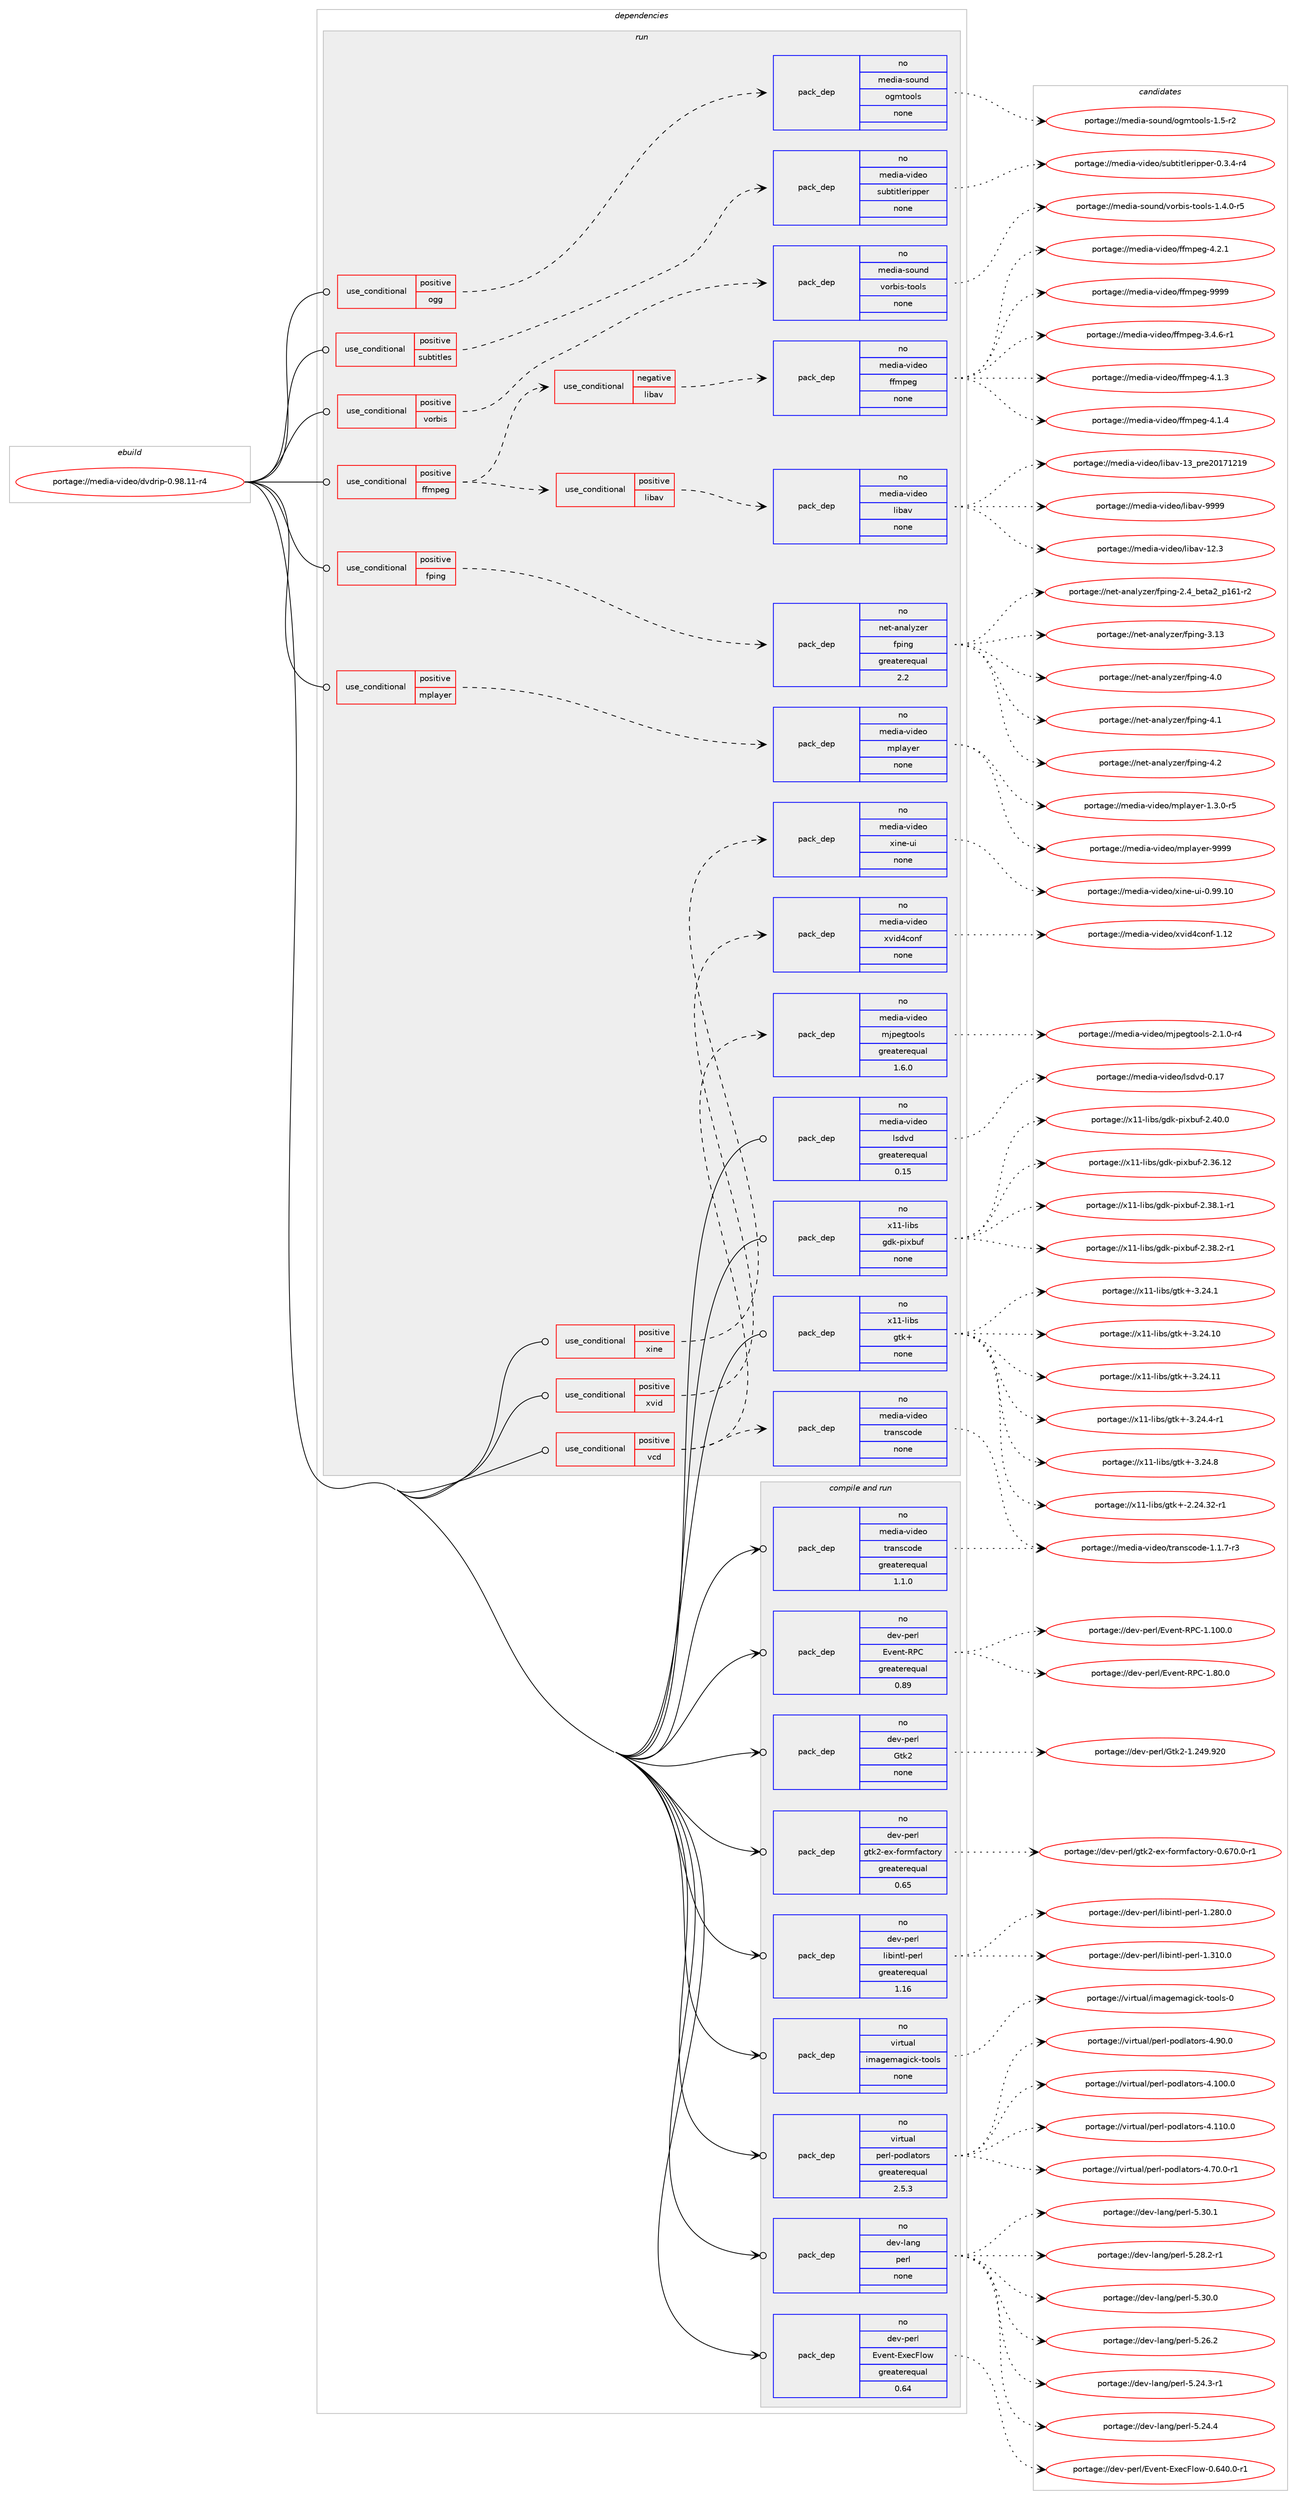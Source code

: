 digraph prolog {

# *************
# Graph options
# *************

newrank=true;
concentrate=true;
compound=true;
graph [rankdir=LR,fontname=Helvetica,fontsize=10,ranksep=1.5];#, ranksep=2.5, nodesep=0.2];
edge  [arrowhead=vee];
node  [fontname=Helvetica,fontsize=10];

# **********
# The ebuild
# **********

subgraph cluster_leftcol {
color=gray;
rank=same;
label=<<i>ebuild</i>>;
id [label="portage://media-video/dvdrip-0.98.11-r4", color=red, width=4, href="../media-video/dvdrip-0.98.11-r4.svg"];
}

# ****************
# The dependencies
# ****************

subgraph cluster_midcol {
color=gray;
label=<<i>dependencies</i>>;
subgraph cluster_compile {
fillcolor="#eeeeee";
style=filled;
label=<<i>compile</i>>;
}
subgraph cluster_compileandrun {
fillcolor="#eeeeee";
style=filled;
label=<<i>compile and run</i>>;
subgraph pack249360 {
dependency339188 [label=<<TABLE BORDER="0" CELLBORDER="1" CELLSPACING="0" CELLPADDING="4" WIDTH="220"><TR><TD ROWSPAN="6" CELLPADDING="30">pack_dep</TD></TR><TR><TD WIDTH="110">no</TD></TR><TR><TD>dev-lang</TD></TR><TR><TD>perl</TD></TR><TR><TD>none</TD></TR><TR><TD></TD></TR></TABLE>>, shape=none, color=blue];
}
id:e -> dependency339188:w [weight=20,style="solid",arrowhead="odotvee"];
subgraph pack249361 {
dependency339189 [label=<<TABLE BORDER="0" CELLBORDER="1" CELLSPACING="0" CELLPADDING="4" WIDTH="220"><TR><TD ROWSPAN="6" CELLPADDING="30">pack_dep</TD></TR><TR><TD WIDTH="110">no</TD></TR><TR><TD>dev-perl</TD></TR><TR><TD>Event-ExecFlow</TD></TR><TR><TD>greaterequal</TD></TR><TR><TD>0.64</TD></TR></TABLE>>, shape=none, color=blue];
}
id:e -> dependency339189:w [weight=20,style="solid",arrowhead="odotvee"];
subgraph pack249362 {
dependency339190 [label=<<TABLE BORDER="0" CELLBORDER="1" CELLSPACING="0" CELLPADDING="4" WIDTH="220"><TR><TD ROWSPAN="6" CELLPADDING="30">pack_dep</TD></TR><TR><TD WIDTH="110">no</TD></TR><TR><TD>dev-perl</TD></TR><TR><TD>Event-RPC</TD></TR><TR><TD>greaterequal</TD></TR><TR><TD>0.89</TD></TR></TABLE>>, shape=none, color=blue];
}
id:e -> dependency339190:w [weight=20,style="solid",arrowhead="odotvee"];
subgraph pack249363 {
dependency339191 [label=<<TABLE BORDER="0" CELLBORDER="1" CELLSPACING="0" CELLPADDING="4" WIDTH="220"><TR><TD ROWSPAN="6" CELLPADDING="30">pack_dep</TD></TR><TR><TD WIDTH="110">no</TD></TR><TR><TD>dev-perl</TD></TR><TR><TD>Gtk2</TD></TR><TR><TD>none</TD></TR><TR><TD></TD></TR></TABLE>>, shape=none, color=blue];
}
id:e -> dependency339191:w [weight=20,style="solid",arrowhead="odotvee"];
subgraph pack249364 {
dependency339192 [label=<<TABLE BORDER="0" CELLBORDER="1" CELLSPACING="0" CELLPADDING="4" WIDTH="220"><TR><TD ROWSPAN="6" CELLPADDING="30">pack_dep</TD></TR><TR><TD WIDTH="110">no</TD></TR><TR><TD>dev-perl</TD></TR><TR><TD>gtk2-ex-formfactory</TD></TR><TR><TD>greaterequal</TD></TR><TR><TD>0.65</TD></TR></TABLE>>, shape=none, color=blue];
}
id:e -> dependency339192:w [weight=20,style="solid",arrowhead="odotvee"];
subgraph pack249365 {
dependency339193 [label=<<TABLE BORDER="0" CELLBORDER="1" CELLSPACING="0" CELLPADDING="4" WIDTH="220"><TR><TD ROWSPAN="6" CELLPADDING="30">pack_dep</TD></TR><TR><TD WIDTH="110">no</TD></TR><TR><TD>dev-perl</TD></TR><TR><TD>libintl-perl</TD></TR><TR><TD>greaterequal</TD></TR><TR><TD>1.16</TD></TR></TABLE>>, shape=none, color=blue];
}
id:e -> dependency339193:w [weight=20,style="solid",arrowhead="odotvee"];
subgraph pack249366 {
dependency339194 [label=<<TABLE BORDER="0" CELLBORDER="1" CELLSPACING="0" CELLPADDING="4" WIDTH="220"><TR><TD ROWSPAN="6" CELLPADDING="30">pack_dep</TD></TR><TR><TD WIDTH="110">no</TD></TR><TR><TD>media-video</TD></TR><TR><TD>transcode</TD></TR><TR><TD>greaterequal</TD></TR><TR><TD>1.1.0</TD></TR></TABLE>>, shape=none, color=blue];
}
id:e -> dependency339194:w [weight=20,style="solid",arrowhead="odotvee"];
subgraph pack249367 {
dependency339195 [label=<<TABLE BORDER="0" CELLBORDER="1" CELLSPACING="0" CELLPADDING="4" WIDTH="220"><TR><TD ROWSPAN="6" CELLPADDING="30">pack_dep</TD></TR><TR><TD WIDTH="110">no</TD></TR><TR><TD>virtual</TD></TR><TR><TD>imagemagick-tools</TD></TR><TR><TD>none</TD></TR><TR><TD></TD></TR></TABLE>>, shape=none, color=blue];
}
id:e -> dependency339195:w [weight=20,style="solid",arrowhead="odotvee"];
subgraph pack249368 {
dependency339196 [label=<<TABLE BORDER="0" CELLBORDER="1" CELLSPACING="0" CELLPADDING="4" WIDTH="220"><TR><TD ROWSPAN="6" CELLPADDING="30">pack_dep</TD></TR><TR><TD WIDTH="110">no</TD></TR><TR><TD>virtual</TD></TR><TR><TD>perl-podlators</TD></TR><TR><TD>greaterequal</TD></TR><TR><TD>2.5.3</TD></TR></TABLE>>, shape=none, color=blue];
}
id:e -> dependency339196:w [weight=20,style="solid",arrowhead="odotvee"];
}
subgraph cluster_run {
fillcolor="#eeeeee";
style=filled;
label=<<i>run</i>>;
subgraph cond84259 {
dependency339197 [label=<<TABLE BORDER="0" CELLBORDER="1" CELLSPACING="0" CELLPADDING="4"><TR><TD ROWSPAN="3" CELLPADDING="10">use_conditional</TD></TR><TR><TD>positive</TD></TR><TR><TD>ffmpeg</TD></TR></TABLE>>, shape=none, color=red];
subgraph cond84260 {
dependency339198 [label=<<TABLE BORDER="0" CELLBORDER="1" CELLSPACING="0" CELLPADDING="4"><TR><TD ROWSPAN="3" CELLPADDING="10">use_conditional</TD></TR><TR><TD>positive</TD></TR><TR><TD>libav</TD></TR></TABLE>>, shape=none, color=red];
subgraph pack249369 {
dependency339199 [label=<<TABLE BORDER="0" CELLBORDER="1" CELLSPACING="0" CELLPADDING="4" WIDTH="220"><TR><TD ROWSPAN="6" CELLPADDING="30">pack_dep</TD></TR><TR><TD WIDTH="110">no</TD></TR><TR><TD>media-video</TD></TR><TR><TD>libav</TD></TR><TR><TD>none</TD></TR><TR><TD></TD></TR></TABLE>>, shape=none, color=blue];
}
dependency339198:e -> dependency339199:w [weight=20,style="dashed",arrowhead="vee"];
}
dependency339197:e -> dependency339198:w [weight=20,style="dashed",arrowhead="vee"];
subgraph cond84261 {
dependency339200 [label=<<TABLE BORDER="0" CELLBORDER="1" CELLSPACING="0" CELLPADDING="4"><TR><TD ROWSPAN="3" CELLPADDING="10">use_conditional</TD></TR><TR><TD>negative</TD></TR><TR><TD>libav</TD></TR></TABLE>>, shape=none, color=red];
subgraph pack249370 {
dependency339201 [label=<<TABLE BORDER="0" CELLBORDER="1" CELLSPACING="0" CELLPADDING="4" WIDTH="220"><TR><TD ROWSPAN="6" CELLPADDING="30">pack_dep</TD></TR><TR><TD WIDTH="110">no</TD></TR><TR><TD>media-video</TD></TR><TR><TD>ffmpeg</TD></TR><TR><TD>none</TD></TR><TR><TD></TD></TR></TABLE>>, shape=none, color=blue];
}
dependency339200:e -> dependency339201:w [weight=20,style="dashed",arrowhead="vee"];
}
dependency339197:e -> dependency339200:w [weight=20,style="dashed",arrowhead="vee"];
}
id:e -> dependency339197:w [weight=20,style="solid",arrowhead="odot"];
subgraph cond84262 {
dependency339202 [label=<<TABLE BORDER="0" CELLBORDER="1" CELLSPACING="0" CELLPADDING="4"><TR><TD ROWSPAN="3" CELLPADDING="10">use_conditional</TD></TR><TR><TD>positive</TD></TR><TR><TD>fping</TD></TR></TABLE>>, shape=none, color=red];
subgraph pack249371 {
dependency339203 [label=<<TABLE BORDER="0" CELLBORDER="1" CELLSPACING="0" CELLPADDING="4" WIDTH="220"><TR><TD ROWSPAN="6" CELLPADDING="30">pack_dep</TD></TR><TR><TD WIDTH="110">no</TD></TR><TR><TD>net-analyzer</TD></TR><TR><TD>fping</TD></TR><TR><TD>greaterequal</TD></TR><TR><TD>2.2</TD></TR></TABLE>>, shape=none, color=blue];
}
dependency339202:e -> dependency339203:w [weight=20,style="dashed",arrowhead="vee"];
}
id:e -> dependency339202:w [weight=20,style="solid",arrowhead="odot"];
subgraph cond84263 {
dependency339204 [label=<<TABLE BORDER="0" CELLBORDER="1" CELLSPACING="0" CELLPADDING="4"><TR><TD ROWSPAN="3" CELLPADDING="10">use_conditional</TD></TR><TR><TD>positive</TD></TR><TR><TD>mplayer</TD></TR></TABLE>>, shape=none, color=red];
subgraph pack249372 {
dependency339205 [label=<<TABLE BORDER="0" CELLBORDER="1" CELLSPACING="0" CELLPADDING="4" WIDTH="220"><TR><TD ROWSPAN="6" CELLPADDING="30">pack_dep</TD></TR><TR><TD WIDTH="110">no</TD></TR><TR><TD>media-video</TD></TR><TR><TD>mplayer</TD></TR><TR><TD>none</TD></TR><TR><TD></TD></TR></TABLE>>, shape=none, color=blue];
}
dependency339204:e -> dependency339205:w [weight=20,style="dashed",arrowhead="vee"];
}
id:e -> dependency339204:w [weight=20,style="solid",arrowhead="odot"];
subgraph cond84264 {
dependency339206 [label=<<TABLE BORDER="0" CELLBORDER="1" CELLSPACING="0" CELLPADDING="4"><TR><TD ROWSPAN="3" CELLPADDING="10">use_conditional</TD></TR><TR><TD>positive</TD></TR><TR><TD>ogg</TD></TR></TABLE>>, shape=none, color=red];
subgraph pack249373 {
dependency339207 [label=<<TABLE BORDER="0" CELLBORDER="1" CELLSPACING="0" CELLPADDING="4" WIDTH="220"><TR><TD ROWSPAN="6" CELLPADDING="30">pack_dep</TD></TR><TR><TD WIDTH="110">no</TD></TR><TR><TD>media-sound</TD></TR><TR><TD>ogmtools</TD></TR><TR><TD>none</TD></TR><TR><TD></TD></TR></TABLE>>, shape=none, color=blue];
}
dependency339206:e -> dependency339207:w [weight=20,style="dashed",arrowhead="vee"];
}
id:e -> dependency339206:w [weight=20,style="solid",arrowhead="odot"];
subgraph cond84265 {
dependency339208 [label=<<TABLE BORDER="0" CELLBORDER="1" CELLSPACING="0" CELLPADDING="4"><TR><TD ROWSPAN="3" CELLPADDING="10">use_conditional</TD></TR><TR><TD>positive</TD></TR><TR><TD>subtitles</TD></TR></TABLE>>, shape=none, color=red];
subgraph pack249374 {
dependency339209 [label=<<TABLE BORDER="0" CELLBORDER="1" CELLSPACING="0" CELLPADDING="4" WIDTH="220"><TR><TD ROWSPAN="6" CELLPADDING="30">pack_dep</TD></TR><TR><TD WIDTH="110">no</TD></TR><TR><TD>media-video</TD></TR><TR><TD>subtitleripper</TD></TR><TR><TD>none</TD></TR><TR><TD></TD></TR></TABLE>>, shape=none, color=blue];
}
dependency339208:e -> dependency339209:w [weight=20,style="dashed",arrowhead="vee"];
}
id:e -> dependency339208:w [weight=20,style="solid",arrowhead="odot"];
subgraph cond84266 {
dependency339210 [label=<<TABLE BORDER="0" CELLBORDER="1" CELLSPACING="0" CELLPADDING="4"><TR><TD ROWSPAN="3" CELLPADDING="10">use_conditional</TD></TR><TR><TD>positive</TD></TR><TR><TD>vcd</TD></TR></TABLE>>, shape=none, color=red];
subgraph pack249375 {
dependency339211 [label=<<TABLE BORDER="0" CELLBORDER="1" CELLSPACING="0" CELLPADDING="4" WIDTH="220"><TR><TD ROWSPAN="6" CELLPADDING="30">pack_dep</TD></TR><TR><TD WIDTH="110">no</TD></TR><TR><TD>media-video</TD></TR><TR><TD>transcode</TD></TR><TR><TD>none</TD></TR><TR><TD></TD></TR></TABLE>>, shape=none, color=blue];
}
dependency339210:e -> dependency339211:w [weight=20,style="dashed",arrowhead="vee"];
subgraph pack249376 {
dependency339212 [label=<<TABLE BORDER="0" CELLBORDER="1" CELLSPACING="0" CELLPADDING="4" WIDTH="220"><TR><TD ROWSPAN="6" CELLPADDING="30">pack_dep</TD></TR><TR><TD WIDTH="110">no</TD></TR><TR><TD>media-video</TD></TR><TR><TD>mjpegtools</TD></TR><TR><TD>greaterequal</TD></TR><TR><TD>1.6.0</TD></TR></TABLE>>, shape=none, color=blue];
}
dependency339210:e -> dependency339212:w [weight=20,style="dashed",arrowhead="vee"];
}
id:e -> dependency339210:w [weight=20,style="solid",arrowhead="odot"];
subgraph cond84267 {
dependency339213 [label=<<TABLE BORDER="0" CELLBORDER="1" CELLSPACING="0" CELLPADDING="4"><TR><TD ROWSPAN="3" CELLPADDING="10">use_conditional</TD></TR><TR><TD>positive</TD></TR><TR><TD>vorbis</TD></TR></TABLE>>, shape=none, color=red];
subgraph pack249377 {
dependency339214 [label=<<TABLE BORDER="0" CELLBORDER="1" CELLSPACING="0" CELLPADDING="4" WIDTH="220"><TR><TD ROWSPAN="6" CELLPADDING="30">pack_dep</TD></TR><TR><TD WIDTH="110">no</TD></TR><TR><TD>media-sound</TD></TR><TR><TD>vorbis-tools</TD></TR><TR><TD>none</TD></TR><TR><TD></TD></TR></TABLE>>, shape=none, color=blue];
}
dependency339213:e -> dependency339214:w [weight=20,style="dashed",arrowhead="vee"];
}
id:e -> dependency339213:w [weight=20,style="solid",arrowhead="odot"];
subgraph cond84268 {
dependency339215 [label=<<TABLE BORDER="0" CELLBORDER="1" CELLSPACING="0" CELLPADDING="4"><TR><TD ROWSPAN="3" CELLPADDING="10">use_conditional</TD></TR><TR><TD>positive</TD></TR><TR><TD>xine</TD></TR></TABLE>>, shape=none, color=red];
subgraph pack249378 {
dependency339216 [label=<<TABLE BORDER="0" CELLBORDER="1" CELLSPACING="0" CELLPADDING="4" WIDTH="220"><TR><TD ROWSPAN="6" CELLPADDING="30">pack_dep</TD></TR><TR><TD WIDTH="110">no</TD></TR><TR><TD>media-video</TD></TR><TR><TD>xine-ui</TD></TR><TR><TD>none</TD></TR><TR><TD></TD></TR></TABLE>>, shape=none, color=blue];
}
dependency339215:e -> dependency339216:w [weight=20,style="dashed",arrowhead="vee"];
}
id:e -> dependency339215:w [weight=20,style="solid",arrowhead="odot"];
subgraph cond84269 {
dependency339217 [label=<<TABLE BORDER="0" CELLBORDER="1" CELLSPACING="0" CELLPADDING="4"><TR><TD ROWSPAN="3" CELLPADDING="10">use_conditional</TD></TR><TR><TD>positive</TD></TR><TR><TD>xvid</TD></TR></TABLE>>, shape=none, color=red];
subgraph pack249379 {
dependency339218 [label=<<TABLE BORDER="0" CELLBORDER="1" CELLSPACING="0" CELLPADDING="4" WIDTH="220"><TR><TD ROWSPAN="6" CELLPADDING="30">pack_dep</TD></TR><TR><TD WIDTH="110">no</TD></TR><TR><TD>media-video</TD></TR><TR><TD>xvid4conf</TD></TR><TR><TD>none</TD></TR><TR><TD></TD></TR></TABLE>>, shape=none, color=blue];
}
dependency339217:e -> dependency339218:w [weight=20,style="dashed",arrowhead="vee"];
}
id:e -> dependency339217:w [weight=20,style="solid",arrowhead="odot"];
subgraph pack249380 {
dependency339219 [label=<<TABLE BORDER="0" CELLBORDER="1" CELLSPACING="0" CELLPADDING="4" WIDTH="220"><TR><TD ROWSPAN="6" CELLPADDING="30">pack_dep</TD></TR><TR><TD WIDTH="110">no</TD></TR><TR><TD>media-video</TD></TR><TR><TD>lsdvd</TD></TR><TR><TD>greaterequal</TD></TR><TR><TD>0.15</TD></TR></TABLE>>, shape=none, color=blue];
}
id:e -> dependency339219:w [weight=20,style="solid",arrowhead="odot"];
subgraph pack249381 {
dependency339220 [label=<<TABLE BORDER="0" CELLBORDER="1" CELLSPACING="0" CELLPADDING="4" WIDTH="220"><TR><TD ROWSPAN="6" CELLPADDING="30">pack_dep</TD></TR><TR><TD WIDTH="110">no</TD></TR><TR><TD>x11-libs</TD></TR><TR><TD>gdk-pixbuf</TD></TR><TR><TD>none</TD></TR><TR><TD></TD></TR></TABLE>>, shape=none, color=blue];
}
id:e -> dependency339220:w [weight=20,style="solid",arrowhead="odot"];
subgraph pack249382 {
dependency339221 [label=<<TABLE BORDER="0" CELLBORDER="1" CELLSPACING="0" CELLPADDING="4" WIDTH="220"><TR><TD ROWSPAN="6" CELLPADDING="30">pack_dep</TD></TR><TR><TD WIDTH="110">no</TD></TR><TR><TD>x11-libs</TD></TR><TR><TD>gtk+</TD></TR><TR><TD>none</TD></TR><TR><TD></TD></TR></TABLE>>, shape=none, color=blue];
}
id:e -> dependency339221:w [weight=20,style="solid",arrowhead="odot"];
}
}

# **************
# The candidates
# **************

subgraph cluster_choices {
rank=same;
color=gray;
label=<<i>candidates</i>>;

subgraph choice249360 {
color=black;
nodesep=1;
choiceportage100101118451089711010347112101114108455346505246514511449 [label="portage://dev-lang/perl-5.24.3-r1", color=red, width=4,href="../dev-lang/perl-5.24.3-r1.svg"];
choiceportage10010111845108971101034711210111410845534650524652 [label="portage://dev-lang/perl-5.24.4", color=red, width=4,href="../dev-lang/perl-5.24.4.svg"];
choiceportage10010111845108971101034711210111410845534650544650 [label="portage://dev-lang/perl-5.26.2", color=red, width=4,href="../dev-lang/perl-5.26.2.svg"];
choiceportage100101118451089711010347112101114108455346505646504511449 [label="portage://dev-lang/perl-5.28.2-r1", color=red, width=4,href="../dev-lang/perl-5.28.2-r1.svg"];
choiceportage10010111845108971101034711210111410845534651484648 [label="portage://dev-lang/perl-5.30.0", color=red, width=4,href="../dev-lang/perl-5.30.0.svg"];
choiceportage10010111845108971101034711210111410845534651484649 [label="portage://dev-lang/perl-5.30.1", color=red, width=4,href="../dev-lang/perl-5.30.1.svg"];
dependency339188:e -> choiceportage100101118451089711010347112101114108455346505246514511449:w [style=dotted,weight="100"];
dependency339188:e -> choiceportage10010111845108971101034711210111410845534650524652:w [style=dotted,weight="100"];
dependency339188:e -> choiceportage10010111845108971101034711210111410845534650544650:w [style=dotted,weight="100"];
dependency339188:e -> choiceportage100101118451089711010347112101114108455346505646504511449:w [style=dotted,weight="100"];
dependency339188:e -> choiceportage10010111845108971101034711210111410845534651484648:w [style=dotted,weight="100"];
dependency339188:e -> choiceportage10010111845108971101034711210111410845534651484649:w [style=dotted,weight="100"];
}
subgraph choice249361 {
color=black;
nodesep=1;
choiceportage1001011184511210111410847691181011101164569120101997010811111945484654524846484511449 [label="portage://dev-perl/Event-ExecFlow-0.640.0-r1", color=red, width=4,href="../dev-perl/Event-ExecFlow-0.640.0-r1.svg"];
dependency339189:e -> choiceportage1001011184511210111410847691181011101164569120101997010811111945484654524846484511449:w [style=dotted,weight="100"];
}
subgraph choice249362 {
color=black;
nodesep=1;
choiceportage100101118451121011141084769118101110116458280674549464948484648 [label="portage://dev-perl/Event-RPC-1.100.0", color=red, width=4,href="../dev-perl/Event-RPC-1.100.0.svg"];
choiceportage1001011184511210111410847691181011101164582806745494656484648 [label="portage://dev-perl/Event-RPC-1.80.0", color=red, width=4,href="../dev-perl/Event-RPC-1.80.0.svg"];
dependency339190:e -> choiceportage100101118451121011141084769118101110116458280674549464948484648:w [style=dotted,weight="100"];
dependency339190:e -> choiceportage1001011184511210111410847691181011101164582806745494656484648:w [style=dotted,weight="100"];
}
subgraph choice249363 {
color=black;
nodesep=1;
choiceportage1001011184511210111410847711161075045494650525746575048 [label="portage://dev-perl/Gtk2-1.249.920", color=red, width=4,href="../dev-perl/Gtk2-1.249.920.svg"];
dependency339191:e -> choiceportage1001011184511210111410847711161075045494650525746575048:w [style=dotted,weight="100"];
}
subgraph choice249364 {
color=black;
nodesep=1;
choiceportage1001011184511210111410847103116107504510112045102111114109102979911611111412145484654554846484511449 [label="portage://dev-perl/gtk2-ex-formfactory-0.670.0-r1", color=red, width=4,href="../dev-perl/gtk2-ex-formfactory-0.670.0-r1.svg"];
dependency339192:e -> choiceportage1001011184511210111410847103116107504510112045102111114109102979911611111412145484654554846484511449:w [style=dotted,weight="100"];
}
subgraph choice249365 {
color=black;
nodesep=1;
choiceportage100101118451121011141084710810598105110116108451121011141084549465056484648 [label="portage://dev-perl/libintl-perl-1.280.0", color=red, width=4,href="../dev-perl/libintl-perl-1.280.0.svg"];
choiceportage100101118451121011141084710810598105110116108451121011141084549465149484648 [label="portage://dev-perl/libintl-perl-1.310.0", color=red, width=4,href="../dev-perl/libintl-perl-1.310.0.svg"];
dependency339193:e -> choiceportage100101118451121011141084710810598105110116108451121011141084549465056484648:w [style=dotted,weight="100"];
dependency339193:e -> choiceportage100101118451121011141084710810598105110116108451121011141084549465149484648:w [style=dotted,weight="100"];
}
subgraph choice249366 {
color=black;
nodesep=1;
choiceportage10910110010597451181051001011114711611497110115991111001014549464946554511451 [label="portage://media-video/transcode-1.1.7-r3", color=red, width=4,href="../media-video/transcode-1.1.7-r3.svg"];
dependency339194:e -> choiceportage10910110010597451181051001011114711611497110115991111001014549464946554511451:w [style=dotted,weight="100"];
}
subgraph choice249367 {
color=black;
nodesep=1;
choiceportage1181051141161179710847105109971031011099710310599107451161111111081154548 [label="portage://virtual/imagemagick-tools-0", color=red, width=4,href="../virtual/imagemagick-tools-0.svg"];
dependency339195:e -> choiceportage1181051141161179710847105109971031011099710310599107451161111111081154548:w [style=dotted,weight="100"];
}
subgraph choice249368 {
color=black;
nodesep=1;
choiceportage118105114116117971084711210111410845112111100108971161111141154552464948484648 [label="portage://virtual/perl-podlators-4.100.0", color=red, width=4,href="../virtual/perl-podlators-4.100.0.svg"];
choiceportage118105114116117971084711210111410845112111100108971161111141154552464949484648 [label="portage://virtual/perl-podlators-4.110.0", color=red, width=4,href="../virtual/perl-podlators-4.110.0.svg"];
choiceportage11810511411611797108471121011141084511211110010897116111114115455246554846484511449 [label="portage://virtual/perl-podlators-4.70.0-r1", color=red, width=4,href="../virtual/perl-podlators-4.70.0-r1.svg"];
choiceportage1181051141161179710847112101114108451121111001089711611111411545524657484648 [label="portage://virtual/perl-podlators-4.90.0", color=red, width=4,href="../virtual/perl-podlators-4.90.0.svg"];
dependency339196:e -> choiceportage118105114116117971084711210111410845112111100108971161111141154552464948484648:w [style=dotted,weight="100"];
dependency339196:e -> choiceportage118105114116117971084711210111410845112111100108971161111141154552464949484648:w [style=dotted,weight="100"];
dependency339196:e -> choiceportage11810511411611797108471121011141084511211110010897116111114115455246554846484511449:w [style=dotted,weight="100"];
dependency339196:e -> choiceportage1181051141161179710847112101114108451121111001089711611111411545524657484648:w [style=dotted,weight="100"];
}
subgraph choice249369 {
color=black;
nodesep=1;
choiceportage10910110010597451181051001011114710810598971184549504651 [label="portage://media-video/libav-12.3", color=red, width=4,href="../media-video/libav-12.3.svg"];
choiceportage1091011001059745118105100101111471081059897118454951951121141015048495549504957 [label="portage://media-video/libav-13_pre20171219", color=red, width=4,href="../media-video/libav-13_pre20171219.svg"];
choiceportage10910110010597451181051001011114710810598971184557575757 [label="portage://media-video/libav-9999", color=red, width=4,href="../media-video/libav-9999.svg"];
dependency339199:e -> choiceportage10910110010597451181051001011114710810598971184549504651:w [style=dotted,weight="100"];
dependency339199:e -> choiceportage1091011001059745118105100101111471081059897118454951951121141015048495549504957:w [style=dotted,weight="100"];
dependency339199:e -> choiceportage10910110010597451181051001011114710810598971184557575757:w [style=dotted,weight="100"];
}
subgraph choice249370 {
color=black;
nodesep=1;
choiceportage1091011001059745118105100101111471021021091121011034551465246544511449 [label="portage://media-video/ffmpeg-3.4.6-r1", color=red, width=4,href="../media-video/ffmpeg-3.4.6-r1.svg"];
choiceportage109101100105974511810510010111147102102109112101103455246494651 [label="portage://media-video/ffmpeg-4.1.3", color=red, width=4,href="../media-video/ffmpeg-4.1.3.svg"];
choiceportage109101100105974511810510010111147102102109112101103455246494652 [label="portage://media-video/ffmpeg-4.1.4", color=red, width=4,href="../media-video/ffmpeg-4.1.4.svg"];
choiceportage109101100105974511810510010111147102102109112101103455246504649 [label="portage://media-video/ffmpeg-4.2.1", color=red, width=4,href="../media-video/ffmpeg-4.2.1.svg"];
choiceportage1091011001059745118105100101111471021021091121011034557575757 [label="portage://media-video/ffmpeg-9999", color=red, width=4,href="../media-video/ffmpeg-9999.svg"];
dependency339201:e -> choiceportage1091011001059745118105100101111471021021091121011034551465246544511449:w [style=dotted,weight="100"];
dependency339201:e -> choiceportage109101100105974511810510010111147102102109112101103455246494651:w [style=dotted,weight="100"];
dependency339201:e -> choiceportage109101100105974511810510010111147102102109112101103455246494652:w [style=dotted,weight="100"];
dependency339201:e -> choiceportage109101100105974511810510010111147102102109112101103455246504649:w [style=dotted,weight="100"];
dependency339201:e -> choiceportage1091011001059745118105100101111471021021091121011034557575757:w [style=dotted,weight="100"];
}
subgraph choice249371 {
color=black;
nodesep=1;
choiceportage110101116459711097108121122101114471021121051101034550465295981011169750951124954494511450 [label="portage://net-analyzer/fping-2.4_beta2_p161-r2", color=red, width=4,href="../net-analyzer/fping-2.4_beta2_p161-r2.svg"];
choiceportage110101116459711097108121122101114471021121051101034551464951 [label="portage://net-analyzer/fping-3.13", color=red, width=4,href="../net-analyzer/fping-3.13.svg"];
choiceportage1101011164597110971081211221011144710211210511010345524648 [label="portage://net-analyzer/fping-4.0", color=red, width=4,href="../net-analyzer/fping-4.0.svg"];
choiceportage1101011164597110971081211221011144710211210511010345524649 [label="portage://net-analyzer/fping-4.1", color=red, width=4,href="../net-analyzer/fping-4.1.svg"];
choiceportage1101011164597110971081211221011144710211210511010345524650 [label="portage://net-analyzer/fping-4.2", color=red, width=4,href="../net-analyzer/fping-4.2.svg"];
dependency339203:e -> choiceportage110101116459711097108121122101114471021121051101034550465295981011169750951124954494511450:w [style=dotted,weight="100"];
dependency339203:e -> choiceportage110101116459711097108121122101114471021121051101034551464951:w [style=dotted,weight="100"];
dependency339203:e -> choiceportage1101011164597110971081211221011144710211210511010345524648:w [style=dotted,weight="100"];
dependency339203:e -> choiceportage1101011164597110971081211221011144710211210511010345524649:w [style=dotted,weight="100"];
dependency339203:e -> choiceportage1101011164597110971081211221011144710211210511010345524650:w [style=dotted,weight="100"];
}
subgraph choice249372 {
color=black;
nodesep=1;
choiceportage109101100105974511810510010111147109112108971211011144549465146484511453 [label="portage://media-video/mplayer-1.3.0-r5", color=red, width=4,href="../media-video/mplayer-1.3.0-r5.svg"];
choiceportage109101100105974511810510010111147109112108971211011144557575757 [label="portage://media-video/mplayer-9999", color=red, width=4,href="../media-video/mplayer-9999.svg"];
dependency339205:e -> choiceportage109101100105974511810510010111147109112108971211011144549465146484511453:w [style=dotted,weight="100"];
dependency339205:e -> choiceportage109101100105974511810510010111147109112108971211011144557575757:w [style=dotted,weight="100"];
}
subgraph choice249373 {
color=black;
nodesep=1;
choiceportage109101100105974511511111711010047111103109116111111108115454946534511450 [label="portage://media-sound/ogmtools-1.5-r2", color=red, width=4,href="../media-sound/ogmtools-1.5-r2.svg"];
dependency339207:e -> choiceportage109101100105974511511111711010047111103109116111111108115454946534511450:w [style=dotted,weight="100"];
}
subgraph choice249374 {
color=black;
nodesep=1;
choiceportage109101100105974511810510010111147115117981161051161081011141051121121011144548465146524511452 [label="portage://media-video/subtitleripper-0.3.4-r4", color=red, width=4,href="../media-video/subtitleripper-0.3.4-r4.svg"];
dependency339209:e -> choiceportage109101100105974511810510010111147115117981161051161081011141051121121011144548465146524511452:w [style=dotted,weight="100"];
}
subgraph choice249375 {
color=black;
nodesep=1;
choiceportage10910110010597451181051001011114711611497110115991111001014549464946554511451 [label="portage://media-video/transcode-1.1.7-r3", color=red, width=4,href="../media-video/transcode-1.1.7-r3.svg"];
dependency339211:e -> choiceportage10910110010597451181051001011114711611497110115991111001014549464946554511451:w [style=dotted,weight="100"];
}
subgraph choice249376 {
color=black;
nodesep=1;
choiceportage1091011001059745118105100101111471091061121011031161111111081154550464946484511452 [label="portage://media-video/mjpegtools-2.1.0-r4", color=red, width=4,href="../media-video/mjpegtools-2.1.0-r4.svg"];
dependency339212:e -> choiceportage1091011001059745118105100101111471091061121011031161111111081154550464946484511452:w [style=dotted,weight="100"];
}
subgraph choice249377 {
color=black;
nodesep=1;
choiceportage10910110010597451151111171101004711811111498105115451161111111081154549465246484511453 [label="portage://media-sound/vorbis-tools-1.4.0-r5", color=red, width=4,href="../media-sound/vorbis-tools-1.4.0-r5.svg"];
dependency339214:e -> choiceportage10910110010597451151111171101004711811111498105115451161111111081154549465246484511453:w [style=dotted,weight="100"];
}
subgraph choice249378 {
color=black;
nodesep=1;
choiceportage109101100105974511810510010111147120105110101451171054548465757464948 [label="portage://media-video/xine-ui-0.99.10", color=red, width=4,href="../media-video/xine-ui-0.99.10.svg"];
dependency339216:e -> choiceportage109101100105974511810510010111147120105110101451171054548465757464948:w [style=dotted,weight="100"];
}
subgraph choice249379 {
color=black;
nodesep=1;
choiceportage10910110010597451181051001011114712011810510052991111101024549464950 [label="portage://media-video/xvid4conf-1.12", color=red, width=4,href="../media-video/xvid4conf-1.12.svg"];
dependency339218:e -> choiceportage10910110010597451181051001011114712011810510052991111101024549464950:w [style=dotted,weight="100"];
}
subgraph choice249380 {
color=black;
nodesep=1;
choiceportage1091011001059745118105100101111471081151001181004548464955 [label="portage://media-video/lsdvd-0.17", color=red, width=4,href="../media-video/lsdvd-0.17.svg"];
dependency339219:e -> choiceportage1091011001059745118105100101111471081151001181004548464955:w [style=dotted,weight="100"];
}
subgraph choice249381 {
color=black;
nodesep=1;
choiceportage120494945108105981154710310010745112105120981171024550465154464950 [label="portage://x11-libs/gdk-pixbuf-2.36.12", color=red, width=4,href="../x11-libs/gdk-pixbuf-2.36.12.svg"];
choiceportage12049494510810598115471031001074511210512098117102455046515646494511449 [label="portage://x11-libs/gdk-pixbuf-2.38.1-r1", color=red, width=4,href="../x11-libs/gdk-pixbuf-2.38.1-r1.svg"];
choiceportage12049494510810598115471031001074511210512098117102455046515646504511449 [label="portage://x11-libs/gdk-pixbuf-2.38.2-r1", color=red, width=4,href="../x11-libs/gdk-pixbuf-2.38.2-r1.svg"];
choiceportage1204949451081059811547103100107451121051209811710245504652484648 [label="portage://x11-libs/gdk-pixbuf-2.40.0", color=red, width=4,href="../x11-libs/gdk-pixbuf-2.40.0.svg"];
dependency339220:e -> choiceportage120494945108105981154710310010745112105120981171024550465154464950:w [style=dotted,weight="100"];
dependency339220:e -> choiceportage12049494510810598115471031001074511210512098117102455046515646494511449:w [style=dotted,weight="100"];
dependency339220:e -> choiceportage12049494510810598115471031001074511210512098117102455046515646504511449:w [style=dotted,weight="100"];
dependency339220:e -> choiceportage1204949451081059811547103100107451121051209811710245504652484648:w [style=dotted,weight="100"];
}
subgraph choice249382 {
color=black;
nodesep=1;
choiceportage12049494510810598115471031161074345504650524651504511449 [label="portage://x11-libs/gtk+-2.24.32-r1", color=red, width=4,href="../x11-libs/gtk+-2.24.32-r1.svg"];
choiceportage12049494510810598115471031161074345514650524649 [label="portage://x11-libs/gtk+-3.24.1", color=red, width=4,href="../x11-libs/gtk+-3.24.1.svg"];
choiceportage1204949451081059811547103116107434551465052464948 [label="portage://x11-libs/gtk+-3.24.10", color=red, width=4,href="../x11-libs/gtk+-3.24.10.svg"];
choiceportage1204949451081059811547103116107434551465052464949 [label="portage://x11-libs/gtk+-3.24.11", color=red, width=4,href="../x11-libs/gtk+-3.24.11.svg"];
choiceportage120494945108105981154710311610743455146505246524511449 [label="portage://x11-libs/gtk+-3.24.4-r1", color=red, width=4,href="../x11-libs/gtk+-3.24.4-r1.svg"];
choiceportage12049494510810598115471031161074345514650524656 [label="portage://x11-libs/gtk+-3.24.8", color=red, width=4,href="../x11-libs/gtk+-3.24.8.svg"];
dependency339221:e -> choiceportage12049494510810598115471031161074345504650524651504511449:w [style=dotted,weight="100"];
dependency339221:e -> choiceportage12049494510810598115471031161074345514650524649:w [style=dotted,weight="100"];
dependency339221:e -> choiceportage1204949451081059811547103116107434551465052464948:w [style=dotted,weight="100"];
dependency339221:e -> choiceportage1204949451081059811547103116107434551465052464949:w [style=dotted,weight="100"];
dependency339221:e -> choiceportage120494945108105981154710311610743455146505246524511449:w [style=dotted,weight="100"];
dependency339221:e -> choiceportage12049494510810598115471031161074345514650524656:w [style=dotted,weight="100"];
}
}

}
